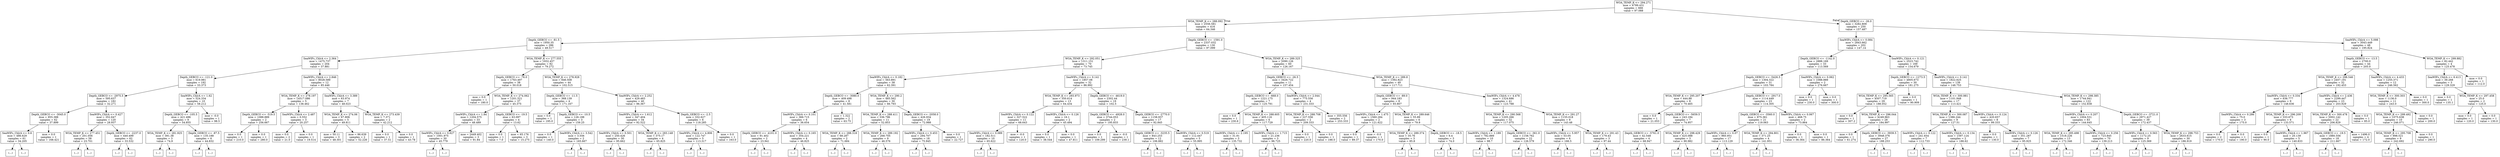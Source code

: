 digraph Tree {
node [shape=box] ;
0 [label="WOA_TEMP_K <= 294.271\nmse = 4789.431\nsamples = 666\nvalue = 97.088"] ;
1 [label="WOA_TEMP_K <= 288.092\nmse = 2556.581\nsamples = 416\nvalue = 64.346"] ;
0 -> 1 [labeldistance=2.5, labelangle=45, headlabel="True"] ;
2 [label="Depth_GEBCO <= -81.5\nmse = 1950.35\nsamples = 286\nvalue = 49.517"] ;
1 -> 2 ;
3 [label="SeaWIFs_ChlrA <= 2.364\nmse = 1475.737\nsamples = 204\nvalue = 37.881"] ;
2 -> 3 ;
4 [label="Depth_GEBCO <= -121.0\nmse = 619.981\nsamples = 192\nvalue = 33.373"] ;
3 -> 4 ;
5 [label="Depth_GEBCO <= -2975.5\nmse = 595.637\nsamples = 182\nvalue = 32.271"] ;
4 -> 5 ;
6 [label="Depth_GEBCO <= -3045.0\nmse = 955.388\nsamples = 62\nvalue = 37.899"] ;
5 -> 6 ;
7 [label="SeaWIFs_ChlrA <= 0.6\nmse = 486.629\nsamples = 61\nvalue = 34.205"] ;
6 -> 7 ;
8 [label="(...)"] ;
7 -> 8 ;
115 [label="(...)"] ;
7 -> 115 ;
126 [label="mse = 0.0\nsamples = 1\nvalue = 168.421"] ;
6 -> 126 ;
127 [label="SeaWIFs_ChlrA <= 0.427\nmse = 352.647\nsamples = 120\nvalue = 28.937"] ;
5 -> 127 ;
128 [label="WOA_TEMP_K <= 277.451\nmse = 201.056\nsamples = 58\nvalue = 23.701"] ;
127 -> 128 ;
129 [label="(...)"] ;
128 -> 129 ;
152 [label="(...)"] ;
128 -> 152 ;
199 [label="Depth_GEBCO <= -2237.0\nmse = 440.499\nsamples = 62\nvalue = 33.532"] ;
127 -> 199 ;
200 [label="(...)"] ;
199 -> 200 ;
211 [label="(...)"] ;
199 -> 211 ;
302 [label="SeaWIFs_ChlrA <= 1.62\nmse = 524.334\nsamples = 10\nvalue = 58.212"] ;
4 -> 302 ;
303 [label="Depth_GEBCO <= -105.5\nmse = 421.496\nsamples = 9\nvalue = 54.855"] ;
302 -> 303 ;
304 [label="WOA_TEMP_K <= 281.925\nmse = 391.38\nsamples = 3\nvalue = 74.9"] ;
303 -> 304 ;
305 [label="(...)"] ;
304 -> 305 ;
308 [label="(...)"] ;
304 -> 308 ;
309 [label="Depth_GEBCO <= -87.5\nmse = 135.188\nsamples = 6\nvalue = 44.832"] ;
303 -> 309 ;
310 [label="(...)"] ;
309 -> 310 ;
319 [label="(...)"] ;
309 -> 319 ;
320 [label="mse = -0.0\nsamples = 1\nvalue = 98.5"] ;
302 -> 320 ;
321 [label="SeaWIFs_ChlrA <= 2.846\nmse = 8028.589\nsamples = 12\nvalue = 85.446"] ;
3 -> 321 ;
322 [label="WOA_TEMP_K <= 278.197\nmse = 14517.086\nsamples = 5\nvalue = 138.462"] ;
321 -> 322 ;
323 [label="Depth_GEBCO <= -519.5\nmse = 1088.889\nsamples = 2\nvalue = 256.667"] ;
322 -> 323 ;
324 [label="mse = 0.0\nsamples = 1\nvalue = 210.0"] ;
323 -> 324 ;
325 [label="mse = 0.0\nsamples = 1\nvalue = 280.0"] ;
323 -> 325 ;
326 [label="SeaWIFs_ChlrA <= 2.487\nmse = 0.552\nsamples = 3\nvalue = 20.257"] ;
322 -> 326 ;
327 [label="mse = 0.0\nsamples = 2\nvalue = 21.0"] ;
326 -> 327 ;
328 [label="mse = 0.0\nsamples = 1\nvalue = 19.514"] ;
326 -> 328 ;
329 [label="SeaWIFs_ChlrA <= 3.389\nmse = 63.974\nsamples = 7\nvalue = 48.023"] ;
321 -> 329 ;
330 [label="WOA_TEMP_K <= 274.06\nmse = 67.806\nsamples = 5\nvalue = 49.811"] ;
329 -> 330 ;
331 [label="mse = 50.11\nsamples = 3\nvalue = 48.301"] ;
330 -> 331 ;
332 [label="mse = 86.639\nsamples = 2\nvalue = 52.226"] ;
330 -> 332 ;
333 [label="WOA_TEMP_K <= 273.439\nmse = 7.371\nsamples = 2\nvalue = 42.212"] ;
329 -> 333 ;
334 [label="mse = 0.0\nsamples = 1\nvalue = 37.51"] ;
333 -> 334 ;
335 [label="mse = 0.0\nsamples = 1\nvalue = 43.78"] ;
333 -> 335 ;
336 [label="WOA_TEMP_K <= 277.555\nmse = 1932.457\nsamples = 82\nvalue = 79.272"] ;
2 -> 336 ;
337 [label="Depth_GEBCO <= -76.0\nmse = 1763.497\nsamples = 38\nvalue = 50.018"] ;
336 -> 337 ;
338 [label="mse = 0.0\nsamples = 1\nvalue = 180.0"] ;
337 -> 338 ;
339 [label="WOA_TEMP_K <= 274.062\nmse = 1201.521\nsamples = 37\nvalue = 45.375"] ;
337 -> 339 ;
340 [label="SeaWIFs_ChlrA <= 1.84\nmse = 1204.575\nsamples = 33\nvalue = 48.489"] ;
339 -> 340 ;
341 [label="SeaWIFs_ChlrA <= 0.627\nmse = 1001.975\nsamples = 30\nvalue = 45.779"] ;
340 -> 341 ;
342 [label="(...)"] ;
341 -> 342 ;
355 [label="(...)"] ;
341 -> 355 ;
362 [label="mse = 2449.402\nsamples = 3\nvalue = 91.84"] ;
340 -> 362 ;
363 [label="Depth_GEBCO <= -19.5\nmse = 63.097\nsamples = 4\nvalue = 13.62"] ;
339 -> 363 ;
364 [label="mse = 0.0\nsamples = 1\nvalue = 7.0"] ;
363 -> 364 ;
365 [label="mse = 65.176\nsamples = 3\nvalue = 15.275"] ;
363 -> 365 ;
366 [label="WOA_TEMP_K <= 278.928\nmse = 846.508\nsamples = 44\nvalue = 102.515"] ;
336 -> 366 ;
367 [label="Depth_GEBCO <= -11.5\nmse = 368.139\nsamples = 4\nvalue = 171.167"] ;
366 -> 367 ;
368 [label="mse = 0.0\nsamples = 1\nvalue = 195.0"] ;
367 -> 368 ;
369 [label="Depth_GEBCO <= -10.5\nmse = 126.188\nsamples = 3\nvalue = 159.25"] ;
367 -> 369 ;
370 [label="mse = 0.0\nsamples = 1\nvalue = 140.0"] ;
369 -> 370 ;
371 [label="SeaWIFs_ChlrA <= 3.542\nmse = 3.556\nsamples = 2\nvalue = 165.667"] ;
369 -> 371 ;
372 [label="(...)"] ;
371 -> 372 ;
373 [label="(...)"] ;
371 -> 373 ;
374 [label="SeaWIFs_ChlrA <= 2.252\nmse = 429.483\nsamples = 40\nvalue = 96.367"] ;
366 -> 374 ;
375 [label="SeaWIFs_ChlrA <= 1.612\nmse = 347.404\nsamples = 34\nvalue = 92.522"] ;
374 -> 375 ;
376 [label="SeaWIFs_ChlrA <= 0.501\nmse = 250.426\nsamples = 30\nvalue = 95.662"] ;
375 -> 376 ;
377 [label="(...)"] ;
376 -> 377 ;
378 [label="(...)"] ;
376 -> 378 ;
415 [label="WOA_TEMP_K <= 283.148\nmse = 375.17\nsamples = 4\nvalue = 65.825"] ;
375 -> 415 ;
416 [label="(...)"] ;
415 -> 416 ;
417 [label="(...)"] ;
415 -> 417 ;
422 [label="Depth_GEBCO <= -2.5\nmse = 332.627\nsamples = 6\nvalue = 118.285"] ;
374 -> 422 ;
423 [label="SeaWIFs_ChlrA <= 4.806\nmse = 122.747\nsamples = 5\nvalue = 113.317"] ;
422 -> 423 ;
424 [label="(...)"] ;
423 -> 424 ;
431 [label="(...)"] ;
423 -> 431 ;
432 [label="mse = 0.0\nsamples = 1\nvalue = 163.0"] ;
422 -> 432 ;
433 [label="Depth_GEBCO <= -1591.0\nmse = 2337.032\nsamples = 130\nvalue = 97.099"] ;
1 -> 433 ;
434 [label="WOA_TEMP_K <= 292.051\nmse = 1311.151\nsamples = 70\nvalue = 73.745"] ;
433 -> 434 ;
435 [label="SeaWIFs_ChlrA <= 0.182\nmse = 563.891\nsamples = 38\nvalue = 62.391"] ;
434 -> 435 ;
436 [label="Depth_GEBCO <= -3080.0\nmse = 409.498\nsamples = 8\nvalue = 41.581"] ;
435 -> 436 ;
437 [label="SeaWIFs_ChlrA <= 0.101\nmse = 366.715\nsamples = 6\nvalue = 36.654"] ;
436 -> 437 ;
438 [label="Depth_GEBCO <= -4101.0\nmse = 91.402\nsamples = 2\nvalue = 23.941"] ;
437 -> 438 ;
439 [label="(...)"] ;
438 -> 439 ;
440 [label="(...)"] ;
438 -> 440 ;
441 [label="SeaWIFs_ChlrA <= 0.165\nmse = 354.221\nsamples = 4\nvalue = 46.825"] ;
437 -> 441 ;
442 [label="(...)"] ;
441 -> 442 ;
447 [label="(...)"] ;
441 -> 447 ;
448 [label="mse = 1.322\nsamples = 2\nvalue = 63.75"] ;
436 -> 448 ;
449 [label="WOA_TEMP_K <= 290.2\nmse = 485.562\nsamples = 30\nvalue = 66.793"] ;
435 -> 449 ;
450 [label="WOA_TEMP_K <= 288.411\nmse = 336.796\nsamples = 11\nvalue = 52.853"] ;
449 -> 450 ;
451 [label="WOA_TEMP_K <= 288.318\nmse = 68.287\nsamples = 2\nvalue = 71.684"] ;
450 -> 451 ;
452 [label="(...)"] ;
451 -> 452 ;
453 [label="(...)"] ;
451 -> 453 ;
454 [label="WOA_TEMP_K <= 289.192\nmse = 268.705\nsamples = 9\nvalue = 46.576"] ;
450 -> 454 ;
455 [label="(...)"] ;
454 -> 455 ;
462 [label="(...)"] ;
454 -> 462 ;
471 [label="Depth_GEBCO <= -2058.0\nmse = 426.934\nsamples = 19\nvalue = 72.988"] ;
449 -> 471 ;
472 [label="SeaWIFs_ChlrA <= 0.453\nmse = 294.707\nsamples = 18\nvalue = 75.945"] ;
471 -> 472 ;
473 [label="(...)"] ;
472 -> 473 ;
494 [label="(...)"] ;
472 -> 494 ;
497 [label="mse = 0.0\nsamples = 1\nvalue = 22.727"] ;
471 -> 497 ;
498 [label="SeaWIFs_ChlrA <= 0.141\nmse = 1857.08\nsamples = 32\nvalue = 86.992"] ;
434 -> 498 ;
499 [label="WOA_TEMP_K <= 293.973\nmse = 350.614\nsamples = 13\nvalue = 64.434"] ;
498 -> 499 ;
500 [label="SeaWIFs_ChlrA <= 0.122\nmse = 327.522\nsamples = 11\nvalue = 68.643"] ;
499 -> 500 ;
501 [label="SeaWIFs_ChlrA <= 0.089\nmse = 182.511\nsamples = 10\nvalue = 65.622"] ;
500 -> 501 ;
502 [label="(...)"] ;
501 -> 502 ;
509 [label="(...)"] ;
501 -> 509 ;
516 [label="mse = -0.0\nsamples = 1\nvalue = 120.0"] ;
500 -> 516 ;
517 [label="SeaWIFs_ChlrA <= 0.126\nmse = 16.1\nsamples = 2\nvalue = 45.494"] ;
499 -> 517 ;
518 [label="mse = 0.0\nsamples = 1\nvalue = 38.544"] ;
517 -> 518 ;
519 [label="mse = 0.0\nsamples = 1\nvalue = 47.811"] ;
517 -> 519 ;
520 [label="Depth_GEBCO <= -4619.0\nmse = 2302.44\nsamples = 19\nvalue = 102.5"] ;
498 -> 520 ;
521 [label="Depth_GEBCO <= -4928.0\nmse = 3744.053\nsamples = 2\nvalue = 195.833"] ;
520 -> 521 ;
522 [label="mse = 0.0\nsamples = 1\nvalue = 109.299"] ;
521 -> 522 ;
523 [label="mse = -0.0\nsamples = 1\nvalue = 239.1"] ;
521 -> 523 ;
524 [label="Depth_GEBCO <= -2770.0\nmse = 1158.937\nsamples = 17\nvalue = 92.845"] ;
520 -> 524 ;
525 [label="Depth_GEBCO <= -3235.5\nmse = 843.253\nsamples = 12\nvalue = 106.882"] ;
524 -> 525 ;
526 [label="(...)"] ;
525 -> 526 ;
539 [label="(...)"] ;
525 -> 539 ;
548 [label="SeaWIFs_ChlrA <= 0.519\nmse = 112.447\nsamples = 5\nvalue = 55.995"] ;
524 -> 548 ;
549 [label="(...)"] ;
548 -> 549 ;
552 [label="(...)"] ;
548 -> 552 ;
555 [label="WOA_TEMP_K <= 289.325\nmse = 2090.126\nsamples = 60\nvalue = 126.167"] ;
433 -> 555 ;
556 [label="Depth_GEBCO <= -26.5\nmse = 3426.722\nsamples = 11\nvalue = 157.454"] ;
555 -> 556 ;
557 [label="Depth_GEBCO <= -668.0\nmse = 1221.175\nsamples = 7\nvalue = 125.791"] ;
556 -> 557 ;
558 [label="mse = 0.0\nsamples = 1\nvalue = 230.6"] ;
557 -> 558 ;
559 [label="WOA_TEMP_K <= 288.605\nmse = 405.116\nsamples = 6\nvalue = 117.729"] ;
557 -> 559 ;
560 [label="SeaWIFs_ChlrA <= 2.195\nmse = 31.91\nsamples = 3\nvalue = 135.732"] ;
559 -> 560 ;
561 [label="(...)"] ;
560 -> 561 ;
562 [label="(...)"] ;
560 -> 562 ;
565 [label="SeaWIFs_ChlrA <= 1.715\nmse = 21.236\nsamples = 3\nvalue = 96.725"] ;
559 -> 565 ;
566 [label="(...)"] ;
565 -> 566 ;
567 [label="(...)"] ;
565 -> 567 ;
568 [label="SeaWIFs_ChlrA <= 2.044\nmse = 775.556\nsamples = 4\nvalue = 231.333"] ;
556 -> 568 ;
569 [label="WOA_TEMP_K <= 288.708\nmse = 227.556\nsamples = 2\nvalue = 209.333"] ;
568 -> 569 ;
570 [label="mse = 0.0\nsamples = 1\nvalue = 220.0"] ;
569 -> 570 ;
571 [label="mse = 0.0\nsamples = 1\nvalue = 188.0"] ;
569 -> 571 ;
572 [label="mse = 355.556\nsamples = 2\nvalue = 253.333"] ;
568 -> 572 ;
573 [label="WOA_TEMP_K <= 289.8\nmse = 1392.823\nsamples = 49\nvalue = 117.711"] ;
555 -> 573 ;
574 [label="Depth_GEBCO <= -89.0\nmse = 944.183\nsamples = 8\nvalue = 93.807"] ;
573 -> 574 ;
575 [label="SeaWIFs_ChlrA <= 1.475\nmse = 1560.284\nsamples = 2\nvalue = 121.622"] ;
574 -> 575 ;
576 [label="mse = 0.0\nsamples = 1\nvalue = 89.37"] ;
575 -> 576 ;
577 [label="mse = -0.0\nsamples = 1\nvalue = 170.0"] ;
575 -> 577 ;
578 [label="WOA_TEMP_K <= 289.646\nmse = 55.89\nsamples = 6\nvalue = 79.9"] ;
574 -> 578 ;
579 [label="WOA_TEMP_K <= 289.374\nmse = 35.76\nsamples = 3\nvalue = 85.8"] ;
578 -> 579 ;
580 [label="(...)"] ;
579 -> 580 ;
581 [label="(...)"] ;
579 -> 581 ;
584 [label="Depth_GEBCO <= -18.5\nmse = 6.4\nsamples = 3\nvalue = 74.0"] ;
578 -> 584 ;
585 [label="(...)"] ;
584 -> 585 ;
588 [label="(...)"] ;
584 -> 588 ;
589 [label="SeaWIFs_ChlrA <= 4.478\nmse = 1324.686\nsamples = 41\nvalue = 123.788"] ;
573 -> 589 ;
590 [label="WOA_TEMP_K <= 290.568\nmse = 1205.266\nsamples = 32\nvalue = 117.075"] ;
589 -> 590 ;
591 [label="SeaWIFs_ChlrA <= 1.189\nmse = 782.889\nsamples = 10\nvalue = 98.7"] ;
590 -> 591 ;
592 [label="(...)"] ;
591 -> 592 ;
593 [label="(...)"] ;
591 -> 593 ;
606 [label="Depth_GEBCO <= -361.0\nmse = 1158.762\nsamples = 22\nvalue = 126.579"] ;
590 -> 606 ;
607 [label="(...)"] ;
606 -> 607 ;
608 [label="(...)"] ;
606 -> 608 ;
639 [label="WOA_TEMP_K <= 291.27\nmse = 1155.018\nsamples = 9\nvalue = 143.48"] ;
589 -> 639 ;
640 [label="SeaWIFs_ChlrA <= 5.957\nmse = 53.05\nsamples = 6\nvalue = 166.5"] ;
639 -> 640 ;
641 [label="(...)"] ;
640 -> 641 ;
646 [label="(...)"] ;
640 -> 646 ;
649 [label="WOA_TEMP_K <= 291.43\nmse = 179.43\nsamples = 3\nvalue = 97.44"] ;
639 -> 649 ;
650 [label="(...)"] ;
649 -> 650 ;
651 [label="(...)"] ;
649 -> 651 ;
654 [label="Depth_GEBCO <= -26.0\nmse = 3282.809\nsamples = 250\nvalue = 157.487"] ;
0 -> 654 [labeldistance=2.5, labelangle=-45, headlabel="False"] ;
655 [label="SeaWIFs_ChlrA <= 0.084\nmse = 2843.662\nsamples = 202\nvalue = 147.14"] ;
654 -> 655 ;
656 [label="Depth_GEBCO <= -1142.0\nmse = 2888.169\nsamples = 33\nvalue = 113.569"] ;
655 -> 656 ;
657 [label="Depth_GEBCO <= -5426.5\nmse = 1304.322\nsamples = 31\nvalue = 103.784"] ;
656 -> 657 ;
658 [label="WOA_TEMP_K <= 295.207\nmse = 444.88\nsamples = 8\nvalue = 70.465"] ;
657 -> 658 ;
659 [label="mse = 0.0\nsamples = 1\nvalue = 21.053"] ;
658 -> 659 ;
660 [label="Depth_GEBCO <= -5659.5\nmse = 243.184\nsamples = 7\nvalue = 74.957"] ;
658 -> 660 ;
661 [label="Depth_GEBCO <= -5761.0\nmse = 42.548\nsamples = 4\nvalue = 68.947"] ;
660 -> 661 ;
662 [label="(...)"] ;
661 -> 662 ;
663 [label="(...)"] ;
661 -> 663 ;
664 [label="WOA_TEMP_K <= 298.429\nmse = 425.088\nsamples = 3\nvalue = 90.982"] ;
660 -> 664 ;
665 [label="(...)"] ;
664 -> 665 ;
668 [label="(...)"] ;
664 -> 668 ;
669 [label="Depth_GEBCO <= -2917.0\nmse = 1114.449\nsamples = 23\nvalue = 114.305"] ;
657 -> 669 ;
670 [label="Depth_GEBCO <= -3560.0\nmse = 975.361\nsamples = 21\nvalue = 119.063"] ;
669 -> 670 ;
671 [label="SeaWIFs_ChlrA <= 0.07\nmse = 960.951\nsamples = 17\nvalue = 113.129"] ;
670 -> 671 ;
672 [label="(...)"] ;
671 -> 672 ;
695 [label="(...)"] ;
671 -> 695 ;
704 [label="WOA_TEMP_K <= 294.801\nmse = 371.25\nsamples = 4\nvalue = 141.951"] ;
670 -> 704 ;
705 [label="(...)"] ;
704 -> 705 ;
706 [label="(...)"] ;
704 -> 706 ;
711 [label="SeaWIFs_ChlrA <= 0.067\nmse = 468.75\nsamples = 2\nvalue = 73.864"] ;
669 -> 711 ;
712 [label="mse = 0.0\nsamples = 1\nvalue = 36.364"] ;
711 -> 712 ;
713 [label="mse = 0.0\nsamples = 1\nvalue = 86.364"] ;
711 -> 713 ;
714 [label="SeaWIFs_ChlrA <= 0.062\nmse = 1088.889\nsamples = 2\nvalue = 276.667"] ;
656 -> 714 ;
715 [label="mse = 0.0\nsamples = 1\nvalue = 230.0"] ;
714 -> 715 ;
716 [label="mse = 0.0\nsamples = 1\nvalue = 300.0"] ;
714 -> 716 ;
717 [label="SeaWIFs_ChlrA <= 0.121\nmse = 2523.742\nsamples = 169\nvalue = 154.679"] ;
655 -> 717 ;
718 [label="Depth_GEBCO <= -1273.5\nmse = 4805.673\nsamples = 30\nvalue = 181.275"] ;
717 -> 718 ;
719 [label="WOA_TEMP_K <= 295.565\nmse = 4507.719\nsamples = 29\nvalue = 188.052"] ;
718 -> 719 ;
720 [label="mse = 0.0\nsamples = 1\nvalue = 307.2"] ;
719 -> 720 ;
721 [label="WOA_TEMP_K <= 296.044\nmse = 4249.963\nsamples = 28\nvalue = 184.997"] ;
719 -> 721 ;
722 [label="mse = 0.0\nsamples = 1\nvalue = 61.274"] ;
721 -> 722 ;
723 [label="Depth_GEBCO <= -3939.5\nmse = 3948.376\nsamples = 27\nvalue = 188.253"] ;
721 -> 723 ;
724 [label="(...)"] ;
723 -> 724 ;
755 [label="(...)"] ;
723 -> 755 ;
770 [label="mse = 0.0\nsamples = 1\nvalue = 90.909"] ;
718 -> 770 ;
771 [label="SeaWIFs_ChlrA <= 0.141\nmse = 1822.625\nsamples = 139\nvalue = 148.753"] ;
717 -> 771 ;
772 [label="WOA_TEMP_K <= 300.981\nmse = 1101.948\nsamples = 17\nvalue = 113.421"] ;
771 -> 772 ;
773 [label="WOA_TEMP_K <= 300.087\nmse = 1386.244\nsamples = 9\nvalue = 127.51"] ;
772 -> 773 ;
774 [label="SeaWIFs_ChlrA <= 0.122\nmse = 241.654\nsamples = 7\nvalue = 112.733"] ;
773 -> 774 ;
775 [label="(...)"] ;
774 -> 775 ;
776 [label="(...)"] ;
774 -> 776 ;
785 [label="SeaWIFs_ChlrA <= 0.134\nmse = 1597.124\nsamples = 2\nvalue = 186.62"] ;
773 -> 785 ;
786 [label="(...)"] ;
785 -> 786 ;
787 [label="(...)"] ;
785 -> 787 ;
788 [label="SeaWIFs_ChlrA <= 0.124\nmse = 420.657\nsamples = 8\nvalue = 99.333"] ;
772 -> 788 ;
789 [label="mse = 0.0\nsamples = 1\nvalue = 130.0"] ;
788 -> 789 ;
790 [label="SeaWIFs_ChlrA <= 0.126\nmse = 351.287\nsamples = 7\nvalue = 95.925"] ;
788 -> 790 ;
791 [label="(...)"] ;
790 -> 791 ;
792 [label="(...)"] ;
790 -> 792 ;
803 [label="WOA_TEMP_K <= 298.385\nmse = 1744.941\nsamples = 122\nvalue = 152.838"] ;
771 -> 803 ;
804 [label="SeaWIFs_ChlrA <= 0.207\nmse = 1004.531\nsamples = 83\nvalue = 144.645"] ;
803 -> 804 ;
805 [label="WOA_TEMP_K <= 295.498\nmse = 1518.226\nsamples = 13\nvalue = 172.346"] ;
804 -> 805 ;
806 [label="(...)"] ;
805 -> 806 ;
809 [label="(...)"] ;
805 -> 809 ;
828 [label="SeaWIFs_ChlrA <= 0.256\nmse = 723.845\nsamples = 70\nvalue = 139.213"] ;
804 -> 828 ;
829 [label="(...)"] ;
828 -> 829 ;
836 [label="(...)"] ;
828 -> 836 ;
939 [label="Depth_GEBCO <= -3721.0\nmse = 2971.427\nsamples = 39\nvalue = 172.437"] ;
803 -> 939 ;
940 [label="SeaWIFs_ChlrA <= 0.563\nmse = 1172.25\nsamples = 9\nvalue = 125.369"] ;
939 -> 940 ;
941 [label="(...)"] ;
940 -> 941 ;
956 [label="(...)"] ;
940 -> 956 ;
957 [label="WOA_TEMP_K <= 298.753\nmse = 2633.615\nsamples = 30\nvalue = 186.919"] ;
939 -> 957 ;
958 [label="(...)"] ;
957 -> 958 ;
969 [label="(...)"] ;
957 -> 969 ;
1002 [label="SeaWIFs_ChlrA <= 5.098\nmse = 3043.449\nsamples = 48\nvalue = 195.824"] ;
654 -> 1002 ;
1003 [label="Depth_GEBCO <= -13.5\nmse = 2700.0\nsamples = 44\nvalue = 205.0"] ;
1002 -> 1003 ;
1004 [label="WOA_TEMP_K <= 298.546\nmse = 2457.191\nsamples = 32\nvalue = 192.453"] ;
1003 -> 1004 ;
1005 [label="SeaWIFs_ChlrA <= 0.334\nmse = 636.777\nsamples = 9\nvalue = 148.636"] ;
1004 -> 1005 ;
1006 [label="SeaWIFs_ChlrA <= 0.286\nmse = 75.0\nsamples = 3\nvalue = 175.0"] ;
1005 -> 1006 ;
1007 [label="mse = 0.0\nsamples = 2\nvalue = 170.0"] ;
1006 -> 1007 ;
1008 [label="mse = 0.0\nsamples = 1\nvalue = 190.0"] ;
1006 -> 1008 ;
1009 [label="WOA_TEMP_K <= 296.209\nmse = 333.673\nsamples = 6\nvalue = 133.571"] ;
1005 -> 1009 ;
1010 [label="mse = 0.0\nsamples = 1\nvalue = 90.0"] ;
1009 -> 1010 ;
1011 [label="SeaWIFs_ChlrA <= 1.967\nmse = 20.139\nsamples = 5\nvalue = 140.833"] ;
1009 -> 1011 ;
1012 [label="(...)"] ;
1011 -> 1012 ;
1015 [label="(...)"] ;
1011 -> 1015 ;
1016 [label="SeaWIFs_ChlrA <= 2.436\nmse = 2299.447\nsamples = 23\nvalue = 203.929"] ;
1004 -> 1016 ;
1017 [label="WOA_TEMP_K <= 300.478\nmse = 2002.142\nsamples = 22\nvalue = 206.829"] ;
1016 -> 1017 ;
1018 [label="Depth_GEBCO <= -19.5\nmse = 1880.556\nsamples = 18\nvalue = 211.667"] ;
1017 -> 1018 ;
1019 [label="(...)"] ;
1018 -> 1019 ;
1026 [label="(...)"] ;
1018 -> 1026 ;
1027 [label="mse = 1496.0\nsamples = 4\nvalue = 172.0"] ;
1017 -> 1027 ;
1028 [label="mse = 0.0\nsamples = 1\nvalue = 85.0"] ;
1016 -> 1028 ;
1029 [label="SeaWIFs_ChlrA <= 4.433\nmse = 1255.371\nsamples = 12\nvalue = 246.562"] ;
1003 -> 1029 ;
1030 [label="WOA_TEMP_K <= 300.303\nmse = 1136.0\nsamples = 11\nvalue = 243.0"] ;
1029 -> 1030 ;
1031 [label="WOA_TEMP_K <= 299.492\nmse = 1075.638\nsamples = 10\nvalue = 246.071"] ;
1030 -> 1031 ;
1032 [label="WOA_TEMP_K <= 295.708\nmse = 998.521\nsamples = 9\nvalue = 242.692"] ;
1031 -> 1032 ;
1033 [label="(...)"] ;
1032 -> 1033 ;
1034 [label="(...)"] ;
1032 -> 1034 ;
1041 [label="mse = 0.0\nsamples = 1\nvalue = 290.0"] ;
1031 -> 1041 ;
1042 [label="mse = 0.0\nsamples = 1\nvalue = 200.0"] ;
1030 -> 1042 ;
1043 [label="mse = 0.0\nsamples = 1\nvalue = 300.0"] ;
1029 -> 1043 ;
1044 [label="WOA_TEMP_K <= 299.882\nmse = 82.442\nsamples = 4\nvalue = 125.478"] ;
1002 -> 1044 ;
1045 [label="SeaWIFs_ChlrA <= 6.413\nmse = 39.268\nsamples = 3\nvalue = 129.329"] ;
1044 -> 1045 ;
1046 [label="mse = 0.0\nsamples = 1\nvalue = 135.1"] ;
1045 -> 1046 ;
1047 [label="WOA_TEMP_K <= 297.458\nmse = 25.0\nsamples = 2\nvalue = 125.0"] ;
1045 -> 1047 ;
1048 [label="mse = 0.0\nsamples = 1\nvalue = 120.0"] ;
1047 -> 1048 ;
1049 [label="mse = 0.0\nsamples = 1\nvalue = 130.0"] ;
1047 -> 1049 ;
1050 [label="mse = 0.0\nsamples = 1\nvalue = 112.0"] ;
1044 -> 1050 ;
}